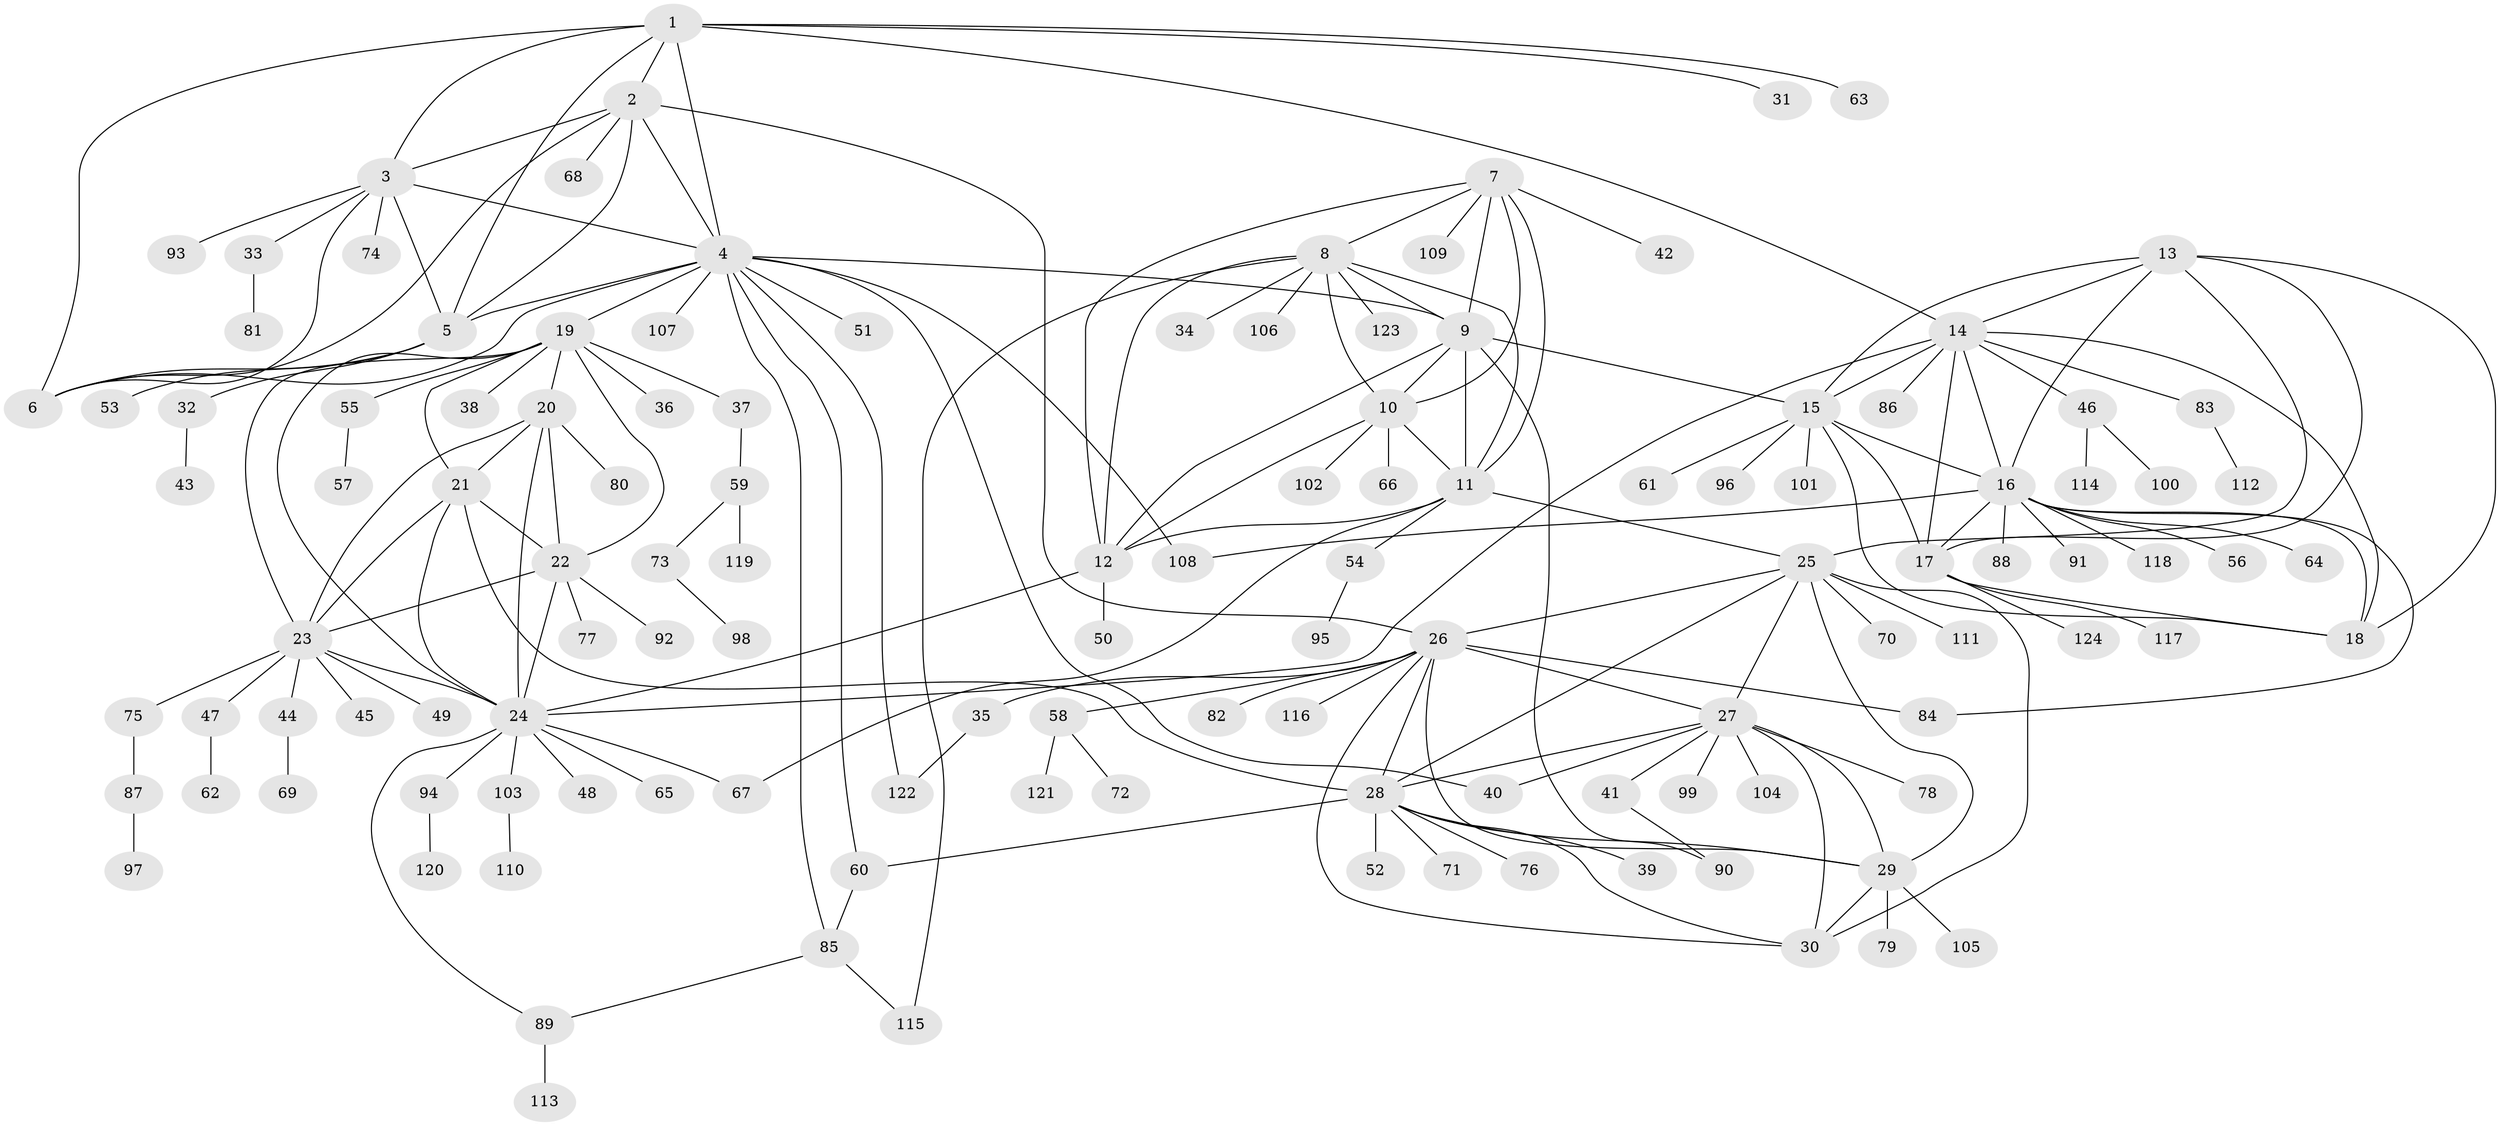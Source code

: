 // Generated by graph-tools (version 1.1) at 2025/11/02/27/25 16:11:29]
// undirected, 124 vertices, 189 edges
graph export_dot {
graph [start="1"]
  node [color=gray90,style=filled];
  1;
  2;
  3;
  4;
  5;
  6;
  7;
  8;
  9;
  10;
  11;
  12;
  13;
  14;
  15;
  16;
  17;
  18;
  19;
  20;
  21;
  22;
  23;
  24;
  25;
  26;
  27;
  28;
  29;
  30;
  31;
  32;
  33;
  34;
  35;
  36;
  37;
  38;
  39;
  40;
  41;
  42;
  43;
  44;
  45;
  46;
  47;
  48;
  49;
  50;
  51;
  52;
  53;
  54;
  55;
  56;
  57;
  58;
  59;
  60;
  61;
  62;
  63;
  64;
  65;
  66;
  67;
  68;
  69;
  70;
  71;
  72;
  73;
  74;
  75;
  76;
  77;
  78;
  79;
  80;
  81;
  82;
  83;
  84;
  85;
  86;
  87;
  88;
  89;
  90;
  91;
  92;
  93;
  94;
  95;
  96;
  97;
  98;
  99;
  100;
  101;
  102;
  103;
  104;
  105;
  106;
  107;
  108;
  109;
  110;
  111;
  112;
  113;
  114;
  115;
  116;
  117;
  118;
  119;
  120;
  121;
  122;
  123;
  124;
  1 -- 2;
  1 -- 3;
  1 -- 4;
  1 -- 5;
  1 -- 6;
  1 -- 14;
  1 -- 31;
  1 -- 63;
  2 -- 3;
  2 -- 4;
  2 -- 5;
  2 -- 6;
  2 -- 26;
  2 -- 68;
  3 -- 4;
  3 -- 5;
  3 -- 6;
  3 -- 33;
  3 -- 74;
  3 -- 93;
  4 -- 5;
  4 -- 6;
  4 -- 9;
  4 -- 19;
  4 -- 40;
  4 -- 51;
  4 -- 60;
  4 -- 85;
  4 -- 107;
  4 -- 108;
  4 -- 122;
  5 -- 6;
  5 -- 32;
  5 -- 53;
  7 -- 8;
  7 -- 9;
  7 -- 10;
  7 -- 11;
  7 -- 12;
  7 -- 42;
  7 -- 109;
  8 -- 9;
  8 -- 10;
  8 -- 11;
  8 -- 12;
  8 -- 34;
  8 -- 106;
  8 -- 115;
  8 -- 123;
  9 -- 10;
  9 -- 11;
  9 -- 12;
  9 -- 15;
  9 -- 90;
  10 -- 11;
  10 -- 12;
  10 -- 66;
  10 -- 102;
  11 -- 12;
  11 -- 25;
  11 -- 54;
  11 -- 67;
  12 -- 24;
  12 -- 50;
  13 -- 14;
  13 -- 15;
  13 -- 16;
  13 -- 17;
  13 -- 18;
  13 -- 25;
  14 -- 15;
  14 -- 16;
  14 -- 17;
  14 -- 18;
  14 -- 24;
  14 -- 46;
  14 -- 83;
  14 -- 86;
  15 -- 16;
  15 -- 17;
  15 -- 18;
  15 -- 61;
  15 -- 96;
  15 -- 101;
  16 -- 17;
  16 -- 18;
  16 -- 56;
  16 -- 64;
  16 -- 84;
  16 -- 88;
  16 -- 91;
  16 -- 108;
  16 -- 118;
  17 -- 18;
  17 -- 117;
  17 -- 124;
  19 -- 20;
  19 -- 21;
  19 -- 22;
  19 -- 23;
  19 -- 24;
  19 -- 36;
  19 -- 37;
  19 -- 38;
  19 -- 55;
  20 -- 21;
  20 -- 22;
  20 -- 23;
  20 -- 24;
  20 -- 80;
  21 -- 22;
  21 -- 23;
  21 -- 24;
  21 -- 28;
  22 -- 23;
  22 -- 24;
  22 -- 77;
  22 -- 92;
  23 -- 24;
  23 -- 44;
  23 -- 45;
  23 -- 47;
  23 -- 49;
  23 -- 75;
  24 -- 48;
  24 -- 65;
  24 -- 67;
  24 -- 89;
  24 -- 94;
  24 -- 103;
  25 -- 26;
  25 -- 27;
  25 -- 28;
  25 -- 29;
  25 -- 30;
  25 -- 70;
  25 -- 111;
  26 -- 27;
  26 -- 28;
  26 -- 29;
  26 -- 30;
  26 -- 35;
  26 -- 58;
  26 -- 82;
  26 -- 84;
  26 -- 116;
  27 -- 28;
  27 -- 29;
  27 -- 30;
  27 -- 40;
  27 -- 41;
  27 -- 78;
  27 -- 99;
  27 -- 104;
  28 -- 29;
  28 -- 30;
  28 -- 39;
  28 -- 52;
  28 -- 60;
  28 -- 71;
  28 -- 76;
  29 -- 30;
  29 -- 79;
  29 -- 105;
  32 -- 43;
  33 -- 81;
  35 -- 122;
  37 -- 59;
  41 -- 90;
  44 -- 69;
  46 -- 100;
  46 -- 114;
  47 -- 62;
  54 -- 95;
  55 -- 57;
  58 -- 72;
  58 -- 121;
  59 -- 73;
  59 -- 119;
  60 -- 85;
  73 -- 98;
  75 -- 87;
  83 -- 112;
  85 -- 89;
  85 -- 115;
  87 -- 97;
  89 -- 113;
  94 -- 120;
  103 -- 110;
}

